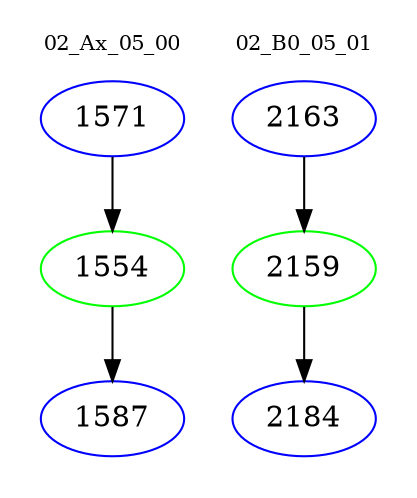 digraph{
subgraph cluster_0 {
color = white
label = "02_Ax_05_00";
fontsize=10;
T0_1571 [label="1571", color="blue"]
T0_1571 -> T0_1554 [color="black"]
T0_1554 [label="1554", color="green"]
T0_1554 -> T0_1587 [color="black"]
T0_1587 [label="1587", color="blue"]
}
subgraph cluster_1 {
color = white
label = "02_B0_05_01";
fontsize=10;
T1_2163 [label="2163", color="blue"]
T1_2163 -> T1_2159 [color="black"]
T1_2159 [label="2159", color="green"]
T1_2159 -> T1_2184 [color="black"]
T1_2184 [label="2184", color="blue"]
}
}
